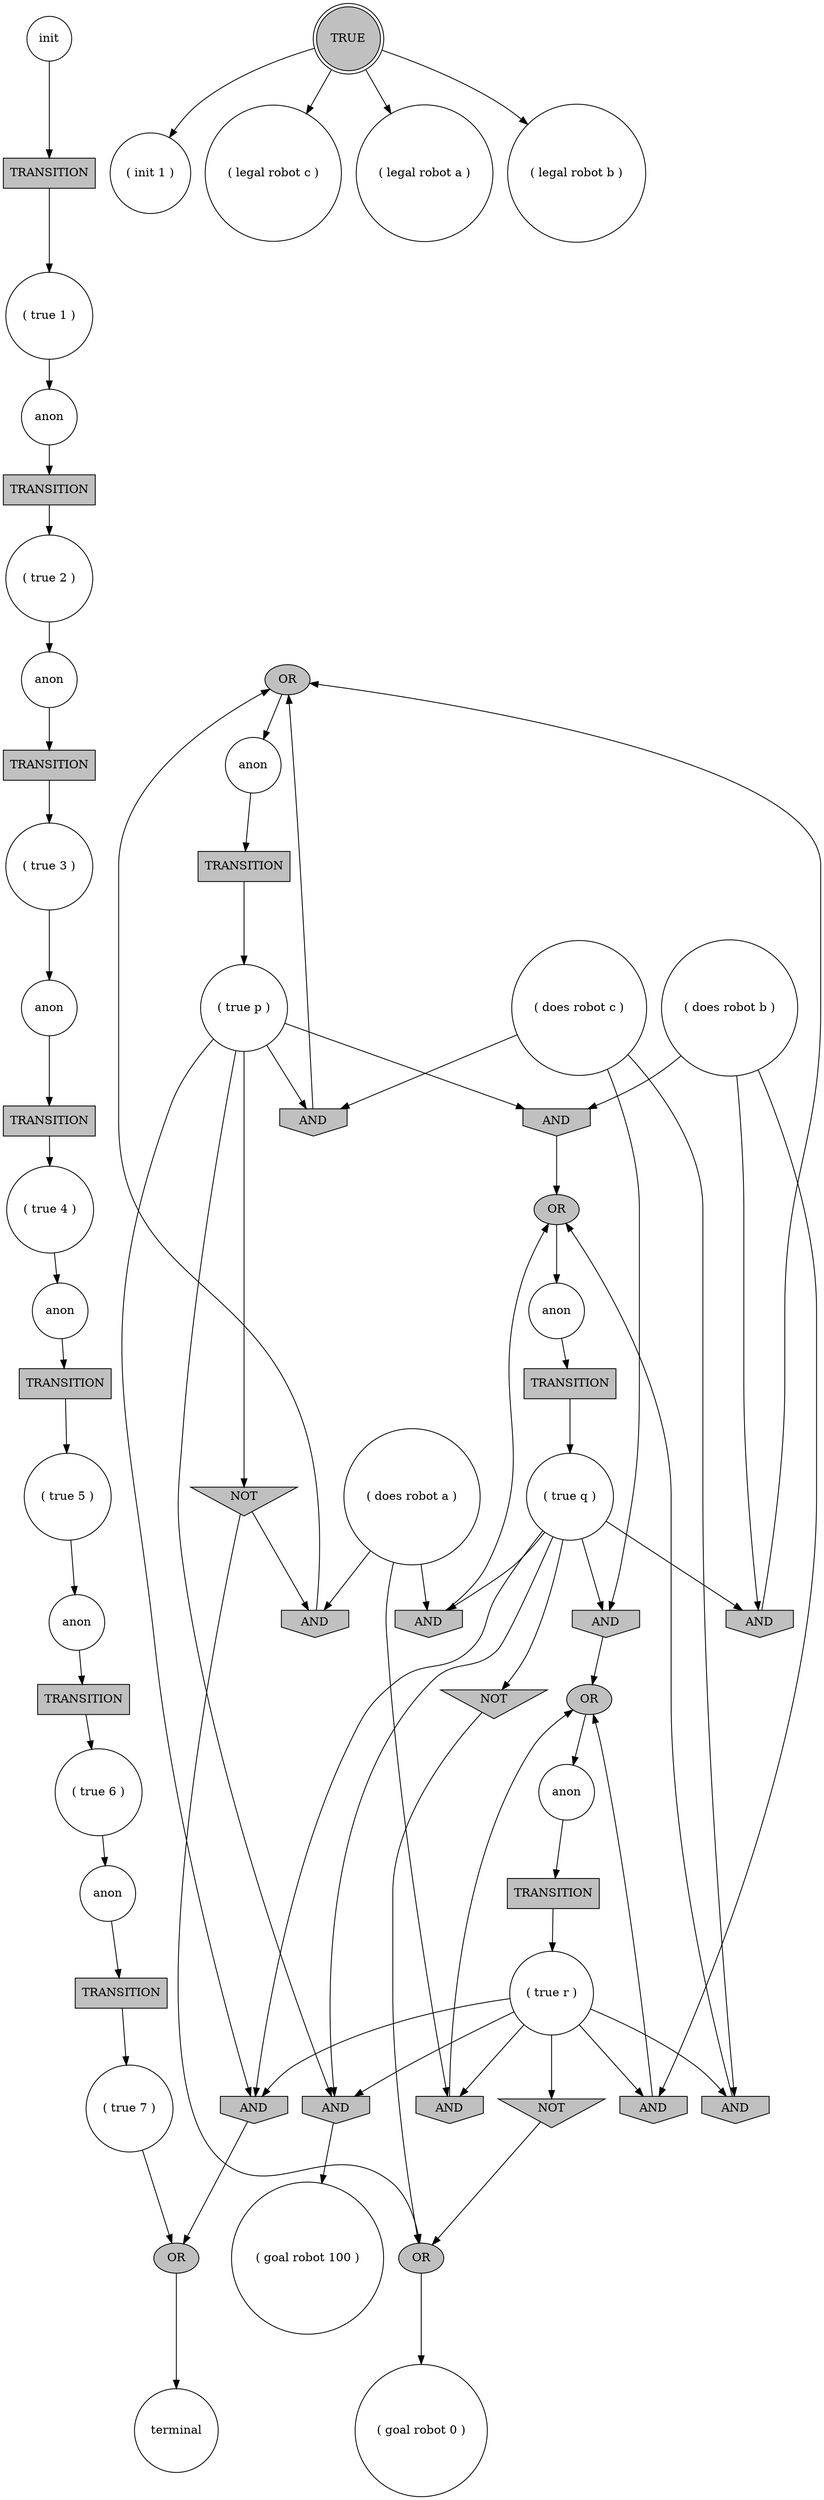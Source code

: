 digraph propNet
{
	"@3baeea2d"[shape=ellipse, style= filled, fillcolor=grey, label="OR"]; "@3baeea2d"->"@4b0f5d30"; 
	"@79da4cdc"[shape=circle, style= filled, fillcolor=white, label="( init 1 )"]; 
	"@32ff1a74"[shape=circle, style= filled, fillcolor=white, label="( true q )"]; "@32ff1a74"->"@3f33fa02"; "@32ff1a74"->"@18e09c13"; "@32ff1a74"->"@4b156fb3"; "@32ff1a74"->"@35c414ad"; "@32ff1a74"->"@6f314a6d"; "@32ff1a74"->"@5d1620e8"; 
	"@33c04c4c"[shape=circle, style= filled, fillcolor=white, label="anon"]; "@33c04c4c"->"@3cafbd5c"; 
	"@3d0c2001"[shape=ellipse, style= filled, fillcolor=grey, label="OR"]; "@3d0c2001"->"@c1fb9c0"; 
	"@1d1da989"[shape=circle, style= filled, fillcolor=white, label="anon"]; "@1d1da989"->"@6bb5d117"; 
	"@568ba51f"[shape=circle, style= filled, fillcolor=white, label="( true 7 )"]; "@568ba51f"->"@30fa5320"; 
	"@22082693"[shape=invtriangle, style= filled, fillcolor=grey, label="NOT"]; "@22082693"->"@39563210"; "@22082693"->"@37552a3c"; 
	"@6f406d5d"[shape=circle, style= filled, fillcolor=white, label="terminal"]; 
	"@64e89ef7"[shape=doublecircle, style= filled, fillcolor=grey, label="TRUE"]; "@64e89ef7"->"@59e56e31"; "@64e89ef7"->"@79da4cdc"; "@64e89ef7"->"@57a2fdda"; "@64e89ef7"->"@35a3d75d"; 
	"@40fde562"[shape=invhouse, style= filled, fillcolor=grey, label="AND"]; "@40fde562"->"@3d0c2001"; 
	"@29874fa7"[shape=circle, style= filled, fillcolor=white, label="( true r )"]; "@29874fa7"->"@3f33fa02"; "@29874fa7"->"@75a639c5"; "@29874fa7"->"@535e5139"; "@29874fa7"->"@61db578c"; "@29874fa7"->"@5d1620e8"; "@29874fa7"->"@40fde562"; 
	"@2b9fe4bf"[shape=box, style= filled, fillcolor=grey, label="TRANSITION"]; "@2b9fe4bf"->"@675018b3"; 
	"@6bb5d117"[shape=box, style= filled, fillcolor=grey, label="TRANSITION"]; "@6bb5d117"->"@32ff1a74"; 
	"@4d4c5d68"[shape=box, style= filled, fillcolor=grey, label="TRANSITION"]; "@4d4c5d68"->"@29874fa7"; 
	"@4b156fb3"[shape=invhouse, style= filled, fillcolor=grey, label="AND"]; "@4b156fb3"->"@3baeea2d"; 
	"@435b1273"[shape=circle, style= filled, fillcolor=white, label="( does robot b )"]; "@435b1273"->"@75a639c5"; "@435b1273"->"@4b156fb3"; "@435b1273"->"@11103be8"; 
	"@30edfe43"[shape=circle, style= filled, fillcolor=white, label="anon"]; "@30edfe43"->"@45135efb"; 
	"@3f33fa02"[shape=invhouse, style= filled, fillcolor=grey, label="AND"]; "@3f33fa02"->"@30fa5320"; 
	"@8f0e447"[shape=box, style= filled, fillcolor=grey, label="TRANSITION"]; "@8f0e447"->"@a8176d9"; 
	"@12e41358"[shape=circle, style= filled, fillcolor=white, label="( does robot a )"]; "@12e41358"->"@39563210"; "@12e41358"->"@35c414ad"; "@12e41358"->"@40fde562"; 
	"@4b0f5d30"[shape=circle, style= filled, fillcolor=white, label="anon"]; "@4b0f5d30"->"@2b9fe4bf"; 
	"@41be317b"[shape=circle, style= filled, fillcolor=white, label="( true 3 )"]; "@41be317b"->"@6df0a038"; 
	"@39563210"[shape=invhouse, style= filled, fillcolor=grey, label="AND"]; "@39563210"->"@3baeea2d"; 
	"@6e580a10"[shape=circle, style= filled, fillcolor=white, label="anon"]; "@6e580a10"->"@31dcca03"; 
	"@6df0a038"[shape=circle, style= filled, fillcolor=white, label="anon"]; "@6df0a038"->"@f0737fe"; 
	"@6c3ddc77"[shape=ellipse, style= filled, fillcolor=grey, label="OR"]; "@6c3ddc77"->"@1d1da989"; 
	"@4975e58"[shape=box, style= filled, fillcolor=grey, label="TRANSITION"]; "@4975e58"->"@1dea5816"; 
	"@59e56e31"[shape=circle, style= filled, fillcolor=white, label="( legal robot c )"]; 
	"@5be980bd"[shape=circle, style= filled, fillcolor=white, label="init"]; "@5be980bd"->"@8f0e447"; 
	"@16a36276"[shape=circle, style= filled, fillcolor=white, label="( goal robot 0 )"]; 
	"@6e67a5b2"[shape=box, style= filled, fillcolor=grey, label="TRANSITION"]; "@6e67a5b2"->"@3b063ae1"; 
	"@61db578c"[shape=invhouse, style= filled, fillcolor=grey, label="AND"]; "@61db578c"->"@6c3ddc77"; 
	"@a8176d9"[shape=circle, style= filled, fillcolor=white, label="( true 1 )"]; "@a8176d9"->"@13bc45c4"; 
	"@30fa5320"[shape=ellipse, style= filled, fillcolor=grey, label="OR"]; "@30fa5320"->"@6f406d5d"; 
	"@6f314a6d"[shape=invtriangle, style= filled, fillcolor=grey, label="NOT"]; "@6f314a6d"->"@37552a3c"; 
	"@6386e158"[shape=circle, style= filled, fillcolor=white, label="( true 4 )"]; "@6386e158"->"@6e580a10"; 
	"@c1fb9c0"[shape=circle, style= filled, fillcolor=white, label="anon"]; "@c1fb9c0"->"@4d4c5d68"; 
	"@31dcca03"[shape=box, style= filled, fillcolor=grey, label="TRANSITION"]; "@31dcca03"->"@1e2632ce"; 
	"@2f85e99"[shape=invhouse, style= filled, fillcolor=grey, label="AND"]; "@2f85e99"->"@3baeea2d"; 
	"@39725710"[shape=circle, style= filled, fillcolor=white, label="anon"]; "@39725710"->"@4975e58"; 
	"@675018b3"[shape=circle, style= filled, fillcolor=white, label="( true p )"]; "@675018b3"->"@3f33fa02"; "@675018b3"->"@2f85e99"; "@675018b3"->"@11103be8"; "@675018b3"->"@22082693"; "@675018b3"->"@5d1620e8"; 
	"@75a639c5"[shape=invhouse, style= filled, fillcolor=grey, label="AND"]; "@75a639c5"->"@3d0c2001"; 
	"@3b063ae1"[shape=circle, style= filled, fillcolor=white, label="( true 2 )"]; "@3b063ae1"->"@33c04c4c"; 
	"@535e5139"[shape=invtriangle, style= filled, fillcolor=grey, label="NOT"]; "@535e5139"->"@37552a3c"; 
	"@21a920c1"[shape=circle, style= filled, fillcolor=white, label="( goal robot 100 )"]; 
	"@1e2632ce"[shape=circle, style= filled, fillcolor=white, label="( true 5 )"]; "@1e2632ce"->"@39725710"; 
	"@45135efb"[shape=box, style= filled, fillcolor=grey, label="TRANSITION"]; "@45135efb"->"@568ba51f"; 
	"@35c414ad"[shape=invhouse, style= filled, fillcolor=grey, label="AND"]; "@35c414ad"->"@6c3ddc77"; 
	"@37552a3c"[shape=ellipse, style= filled, fillcolor=grey, label="OR"]; "@37552a3c"->"@16a36276"; 
	"@6270c182"[shape=circle, style= filled, fillcolor=white, label="( does robot c )"]; "@6270c182"->"@2f85e99"; "@6270c182"->"@18e09c13"; "@6270c182"->"@61db578c"; 
	"@3cafbd5c"[shape=box, style= filled, fillcolor=grey, label="TRANSITION"]; "@3cafbd5c"->"@41be317b"; 
	"@18e09c13"[shape=invhouse, style= filled, fillcolor=grey, label="AND"]; "@18e09c13"->"@3d0c2001"; 
	"@13bc45c4"[shape=circle, style= filled, fillcolor=white, label="anon"]; "@13bc45c4"->"@6e67a5b2"; 
	"@57a2fdda"[shape=circle, style= filled, fillcolor=white, label="( legal robot a )"]; 
	"@11103be8"[shape=invhouse, style= filled, fillcolor=grey, label="AND"]; "@11103be8"->"@6c3ddc77"; 
	"@f0737fe"[shape=box, style= filled, fillcolor=grey, label="TRANSITION"]; "@f0737fe"->"@6386e158"; 
	"@1dea5816"[shape=circle, style= filled, fillcolor=white, label="( true 6 )"]; "@1dea5816"->"@30edfe43"; 
	"@5d1620e8"[shape=invhouse, style= filled, fillcolor=grey, label="AND"]; "@5d1620e8"->"@21a920c1"; 
	"@35a3d75d"[shape=circle, style= filled, fillcolor=white, label="( legal robot b )"]; 
}